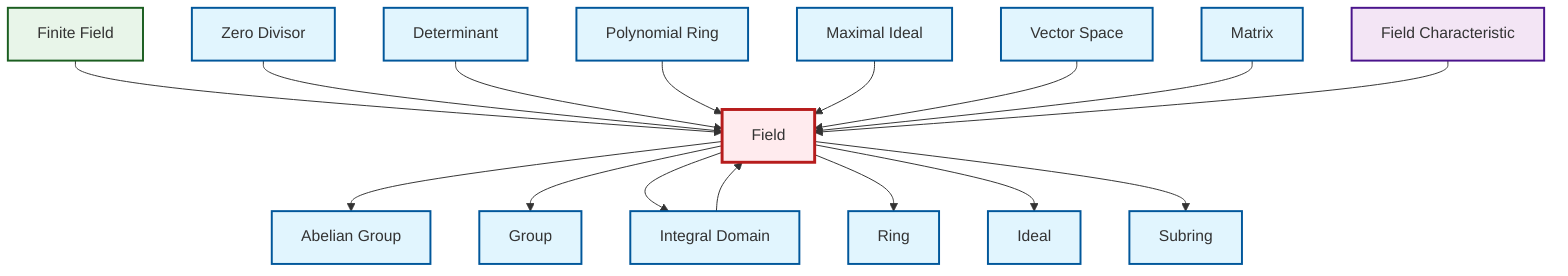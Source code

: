 graph TD
    classDef definition fill:#e1f5fe,stroke:#01579b,stroke-width:2px
    classDef theorem fill:#f3e5f5,stroke:#4a148c,stroke-width:2px
    classDef axiom fill:#fff3e0,stroke:#e65100,stroke-width:2px
    classDef example fill:#e8f5e9,stroke:#1b5e20,stroke-width:2px
    classDef current fill:#ffebee,stroke:#b71c1c,stroke-width:3px
    def-matrix["Matrix"]:::definition
    def-maximal-ideal["Maximal Ideal"]:::definition
    def-zero-divisor["Zero Divisor"]:::definition
    def-abelian-group["Abelian Group"]:::definition
    def-ring["Ring"]:::definition
    def-polynomial-ring["Polynomial Ring"]:::definition
    ex-finite-field["Finite Field"]:::example
    def-subring["Subring"]:::definition
    def-ideal["Ideal"]:::definition
    thm-field-characteristic["Field Characteristic"]:::theorem
    def-determinant["Determinant"]:::definition
    def-group["Group"]:::definition
    def-field["Field"]:::definition
    def-vector-space["Vector Space"]:::definition
    def-integral-domain["Integral Domain"]:::definition
    ex-finite-field --> def-field
    def-field --> def-abelian-group
    def-field --> def-group
    def-zero-divisor --> def-field
    def-determinant --> def-field
    def-polynomial-ring --> def-field
    def-field --> def-integral-domain
    def-field --> def-ring
    def-maximal-ideal --> def-field
    def-vector-space --> def-field
    def-matrix --> def-field
    thm-field-characteristic --> def-field
    def-field --> def-ideal
    def-integral-domain --> def-field
    def-field --> def-subring
    class def-field current